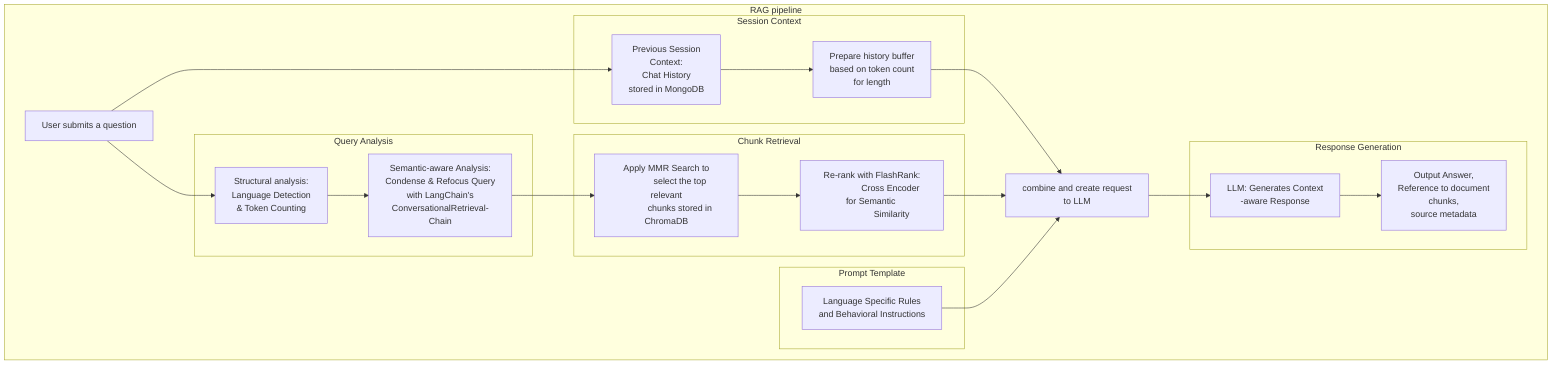 flowchart TD

subgraph RAG pipeline

    A[User submits a question] 
    A --> O         
    A --> B   
    M[combine and create request
    to LLM ] --> Z
    E --> M
    I --> M
    L --> M
    

    subgraph Response Generation
   
        Z[LLM: Generates Context
            -aware Response]
        Z --> N[Output Answer, 
                Reference to document 
                chunks,
                source metadata
                ]
        
    
    end 

    subgraph Session Context
       
        O[Previous Session 
            Context:
            Chat History
            stored in MongoDB
            ] 
        
         O -->  E[Prepare history buffer
        based on token count 
        for length]

        

    end



    subgraph Query Analysis

        B[Structural analysis: 
            Language Detection 
            & Token Counting]

        B --> C[Semantic-aware Analysis:
                Condense & Refocus Query
            with LangChain's 
                ConversationalRetrieval-
                Chain
                ]


    end




    subgraph Chunk Retrieval        
        C -->  H[Apply MMR Search to
            select the top relevant
            chunks stored in ChromaDB
        ]

        H --> I[Re-rank with FlashRank:
                Cross Encoder for Semantic 
                Similarity]
        


        
    end


    subgraph Prompt Template

        L[Language Specific Rules 
            and Behavioral Instructions]
       

    end


end